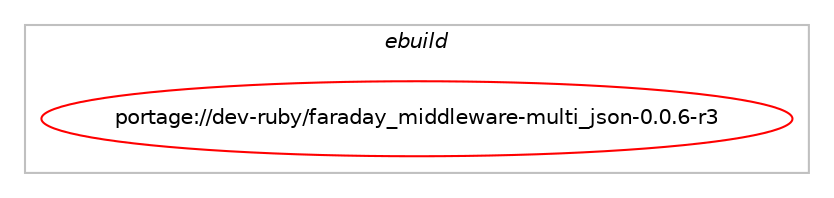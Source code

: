 digraph prolog {

# *************
# Graph options
# *************

newrank=true;
concentrate=true;
compound=true;
graph [rankdir=LR,fontname=Helvetica,fontsize=10,ranksep=1.5];#, ranksep=2.5, nodesep=0.2];
edge  [arrowhead=vee];
node  [fontname=Helvetica,fontsize=10];

# **********
# The ebuild
# **********

subgraph cluster_leftcol {
color=gray;
label=<<i>ebuild</i>>;
id [label="portage://dev-ruby/faraday_middleware-multi_json-0.0.6-r3", color=red, width=4, href="../dev-ruby/faraday_middleware-multi_json-0.0.6-r3.svg"];
}

# ****************
# The dependencies
# ****************

subgraph cluster_midcol {
color=gray;
label=<<i>dependencies</i>>;
subgraph cluster_compile {
fillcolor="#eeeeee";
style=filled;
label=<<i>compile</i>>;
# *** BEGIN UNKNOWN DEPENDENCY TYPE (TODO) ***
# id -> equal(use_conditional_group(positive,ruby_targets_ruby31,portage://dev-ruby/faraday_middleware-multi_json-0.0.6-r3,[package_dependency(portage://dev-ruby/faraday_middleware-multi_json-0.0.6-r3,install,no,dev-lang,ruby,none,[,,],[slot(3.1)],[])]))
# *** END UNKNOWN DEPENDENCY TYPE (TODO) ***

# *** BEGIN UNKNOWN DEPENDENCY TYPE (TODO) ***
# id -> equal(use_conditional_group(positive,ruby_targets_ruby31,portage://dev-ruby/faraday_middleware-multi_json-0.0.6-r3,[package_dependency(portage://dev-ruby/faraday_middleware-multi_json-0.0.6-r3,install,no,virtual,rubygems,none,[,,],[],[use(enable(ruby_targets_ruby31),negative)])]))
# *** END UNKNOWN DEPENDENCY TYPE (TODO) ***

# *** BEGIN UNKNOWN DEPENDENCY TYPE (TODO) ***
# id -> equal(use_conditional_group(positive,ruby_targets_ruby32,portage://dev-ruby/faraday_middleware-multi_json-0.0.6-r3,[package_dependency(portage://dev-ruby/faraday_middleware-multi_json-0.0.6-r3,install,no,dev-lang,ruby,none,[,,],[slot(3.2)],[])]))
# *** END UNKNOWN DEPENDENCY TYPE (TODO) ***

# *** BEGIN UNKNOWN DEPENDENCY TYPE (TODO) ***
# id -> equal(use_conditional_group(positive,ruby_targets_ruby32,portage://dev-ruby/faraday_middleware-multi_json-0.0.6-r3,[package_dependency(portage://dev-ruby/faraday_middleware-multi_json-0.0.6-r3,install,no,virtual,rubygems,none,[,,],[],[use(enable(ruby_targets_ruby32),negative)])]))
# *** END UNKNOWN DEPENDENCY TYPE (TODO) ***

}
subgraph cluster_compileandrun {
fillcolor="#eeeeee";
style=filled;
label=<<i>compile and run</i>>;
}
subgraph cluster_run {
fillcolor="#eeeeee";
style=filled;
label=<<i>run</i>>;
# *** BEGIN UNKNOWN DEPENDENCY TYPE (TODO) ***
# id -> equal(use_conditional_group(positive,ruby_targets_ruby31,portage://dev-ruby/faraday_middleware-multi_json-0.0.6-r3,[package_dependency(portage://dev-ruby/faraday_middleware-multi_json-0.0.6-r3,run,no,dev-lang,ruby,none,[,,],[slot(3.1)],[])]))
# *** END UNKNOWN DEPENDENCY TYPE (TODO) ***

# *** BEGIN UNKNOWN DEPENDENCY TYPE (TODO) ***
# id -> equal(use_conditional_group(positive,ruby_targets_ruby31,portage://dev-ruby/faraday_middleware-multi_json-0.0.6-r3,[package_dependency(portage://dev-ruby/faraday_middleware-multi_json-0.0.6-r3,run,no,dev-ruby,faraday_middleware,none,[,,],any_different_slot,[use(enable(ruby_targets_ruby31),negative)]),package_dependency(portage://dev-ruby/faraday_middleware-multi_json-0.0.6-r3,run,no,dev-ruby,multi_json,none,[,,],[],[use(enable(ruby_targets_ruby31),negative)])]))
# *** END UNKNOWN DEPENDENCY TYPE (TODO) ***

# *** BEGIN UNKNOWN DEPENDENCY TYPE (TODO) ***
# id -> equal(use_conditional_group(positive,ruby_targets_ruby31,portage://dev-ruby/faraday_middleware-multi_json-0.0.6-r3,[package_dependency(portage://dev-ruby/faraday_middleware-multi_json-0.0.6-r3,run,no,virtual,rubygems,none,[,,],[],[use(enable(ruby_targets_ruby31),negative)])]))
# *** END UNKNOWN DEPENDENCY TYPE (TODO) ***

# *** BEGIN UNKNOWN DEPENDENCY TYPE (TODO) ***
# id -> equal(use_conditional_group(positive,ruby_targets_ruby32,portage://dev-ruby/faraday_middleware-multi_json-0.0.6-r3,[package_dependency(portage://dev-ruby/faraday_middleware-multi_json-0.0.6-r3,run,no,dev-lang,ruby,none,[,,],[slot(3.2)],[])]))
# *** END UNKNOWN DEPENDENCY TYPE (TODO) ***

# *** BEGIN UNKNOWN DEPENDENCY TYPE (TODO) ***
# id -> equal(use_conditional_group(positive,ruby_targets_ruby32,portage://dev-ruby/faraday_middleware-multi_json-0.0.6-r3,[package_dependency(portage://dev-ruby/faraday_middleware-multi_json-0.0.6-r3,run,no,dev-ruby,faraday_middleware,none,[,,],any_different_slot,[use(enable(ruby_targets_ruby32),negative)]),package_dependency(portage://dev-ruby/faraday_middleware-multi_json-0.0.6-r3,run,no,dev-ruby,multi_json,none,[,,],[],[use(enable(ruby_targets_ruby32),negative)])]))
# *** END UNKNOWN DEPENDENCY TYPE (TODO) ***

# *** BEGIN UNKNOWN DEPENDENCY TYPE (TODO) ***
# id -> equal(use_conditional_group(positive,ruby_targets_ruby32,portage://dev-ruby/faraday_middleware-multi_json-0.0.6-r3,[package_dependency(portage://dev-ruby/faraday_middleware-multi_json-0.0.6-r3,run,no,virtual,rubygems,none,[,,],[],[use(enable(ruby_targets_ruby32),negative)])]))
# *** END UNKNOWN DEPENDENCY TYPE (TODO) ***

}
}

# **************
# The candidates
# **************

subgraph cluster_choices {
rank=same;
color=gray;
label=<<i>candidates</i>>;

}

}
